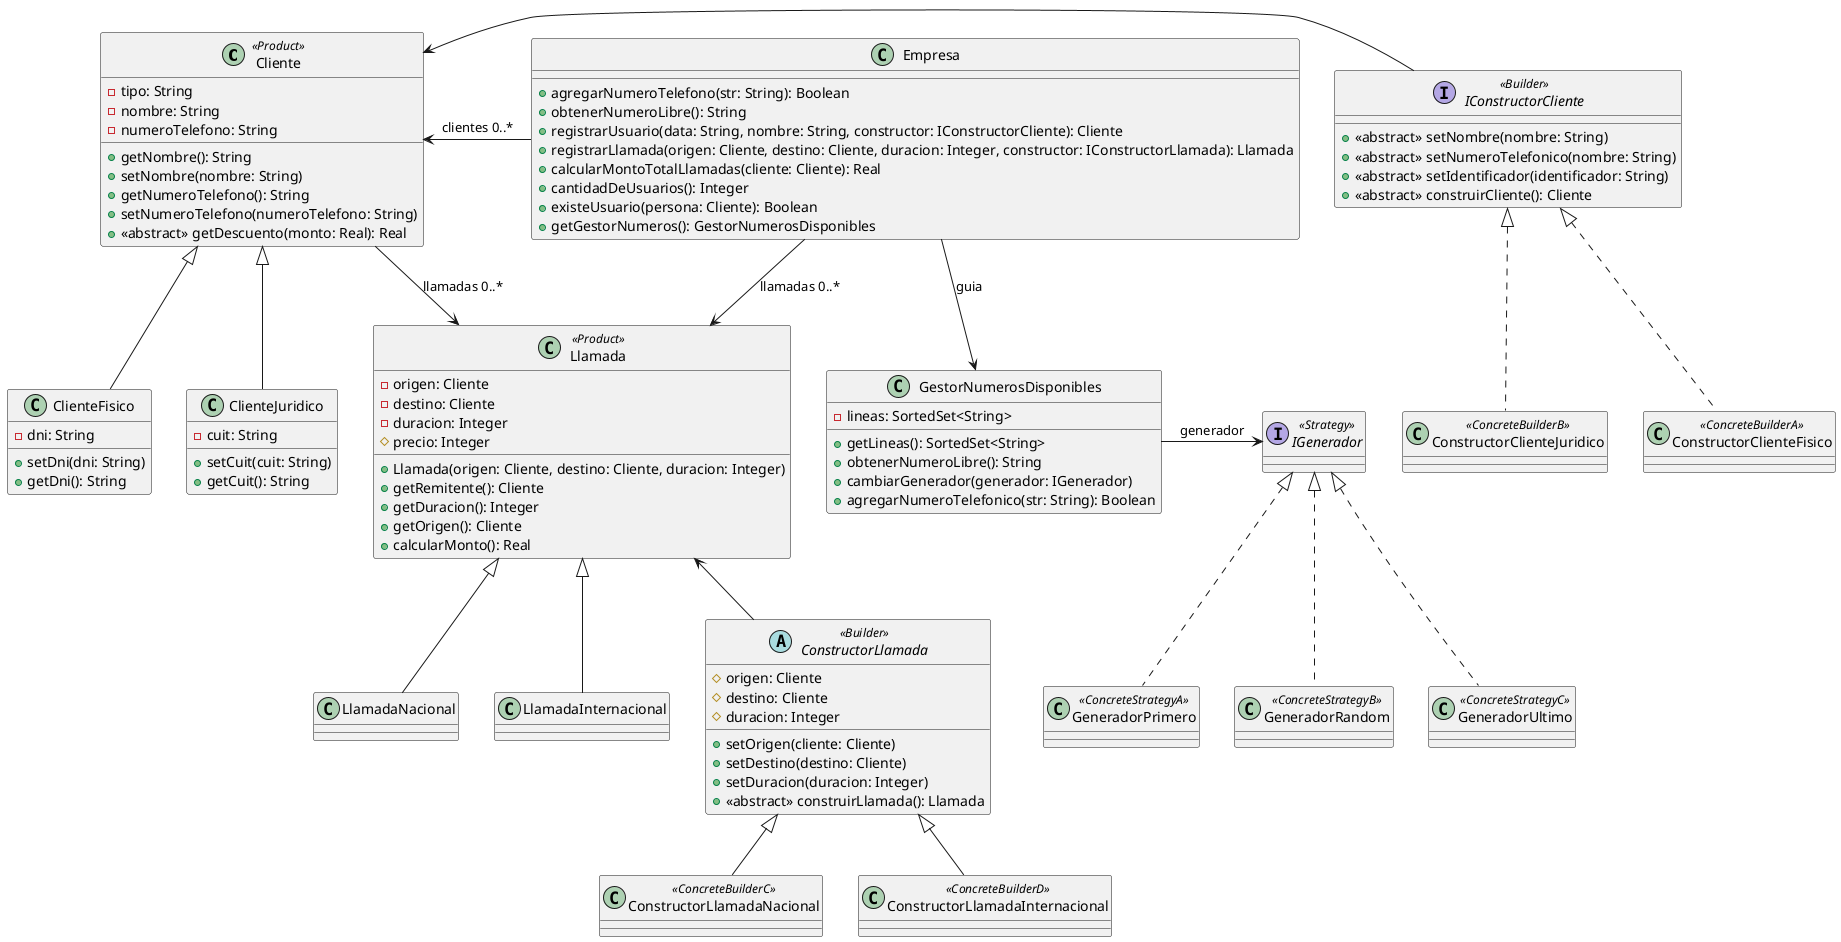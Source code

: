 @startuml

class Cliente <<Product>> {
-tipo: String
-nombre: String
-numeroTelefono: String
+getNombre(): String
+setNombre(nombre: String)
+getNumeroTelefono(): String
+setNumeroTelefono(numeroTelefono: String)
+<<abstract>> getDescuento(monto: Real): Real
}

class Empresa {
+agregarNumeroTelefono(str: String): Boolean
+obtenerNumeroLibre(): String
+registrarUsuario(data: String, nombre: String, constructor: IConstructorCliente): Cliente
+registrarLlamada(origen: Cliente, destino: Cliente, duracion: Integer, constructor: IConstructorLlamada): Llamada
+calcularMontoTotalLlamadas(cliente: Cliente): Real
+cantidadDeUsuarios(): Integer
+existeUsuario(persona: Cliente): Boolean
+getGestorNumeros(): GestorNumerosDisponibles
}

class Llamada <<Product>> {
-origen: Cliente
-destino: Cliente
-duracion: Integer
#precio: Integer
+Llamada(origen: Cliente, destino: Cliente, duracion: Integer)
+getRemitente(): Cliente
+getDuracion(): Integer
+getOrigen(): Cliente
+calcularMonto(): Real
}

class GestorNumerosDisponibles {
-lineas: SortedSet<String>
+getLineas(): SortedSet<String>
+obtenerNumeroLibre(): String
+cambiarGenerador(generador: IGenerador)
+agregarNumeroTelefonico(str: String): Boolean
}

class LlamadaNacional extends Llamada {}
class LlamadaInternacional extends Llamada {}

interface IGenerador <<Strategy>> {}

class GeneradorPrimero <<ConcreteStrategyA>> implements IGenerador {}
class GeneradorRandom <<ConcreteStrategyB>> implements IGenerador {}
class GeneradorUltimo <<ConcreteStrategyC>> implements IGenerador {}

interface IConstructorCliente <<Builder>> {
+<<abstract>> setNombre(nombre: String)
+<<abstract>> setNumeroTelefonico(nombre: String)
+<<abstract>> setIdentificador(identificador: String)
+<<abstract>> construirCliente(): Cliente
}

class ConstructorClienteFisico <<ConcreteBuilderA>> implements IConstructorCliente {}
class ConstructorClienteJuridico <<ConcreteBuilderB>> implements IConstructorCliente {}

abstract class ConstructorLlamada <<Builder>> {
#origen: Cliente
#destino: Cliente
#duracion: Integer
+setOrigen(cliente: Cliente)
+setDestino(destino: Cliente)
+setDuracion(duracion: Integer)
+<<abstract>> construirLlamada(): Llamada
}

class ConstructorLlamadaNacional <<ConcreteBuilderC>> extends ConstructorLlamada {}
class ConstructorLlamadaInternacional <<ConcreteBuilderD>> extends ConstructorLlamada {}

class ClienteFisico extends Cliente {
-dni: String
+setDni(dni: String)
+getDni(): String
}

class ClienteJuridico extends Cliente {
-cuit: String
+setCuit(cuit: String)
+getCuit(): String
}

IConstructorCliente -left-> Cliente
ConstructorLlamada -up-> Llamada

Cliente --> Llamada: llamadas 0..*
Empresa -left-> Cliente: clientes 0..*
Empresa --> Llamada: llamadas 0..*
Empresa --> GestorNumerosDisponibles: guia
GestorNumerosDisponibles -right-> IGenerador: generador

@enduml
